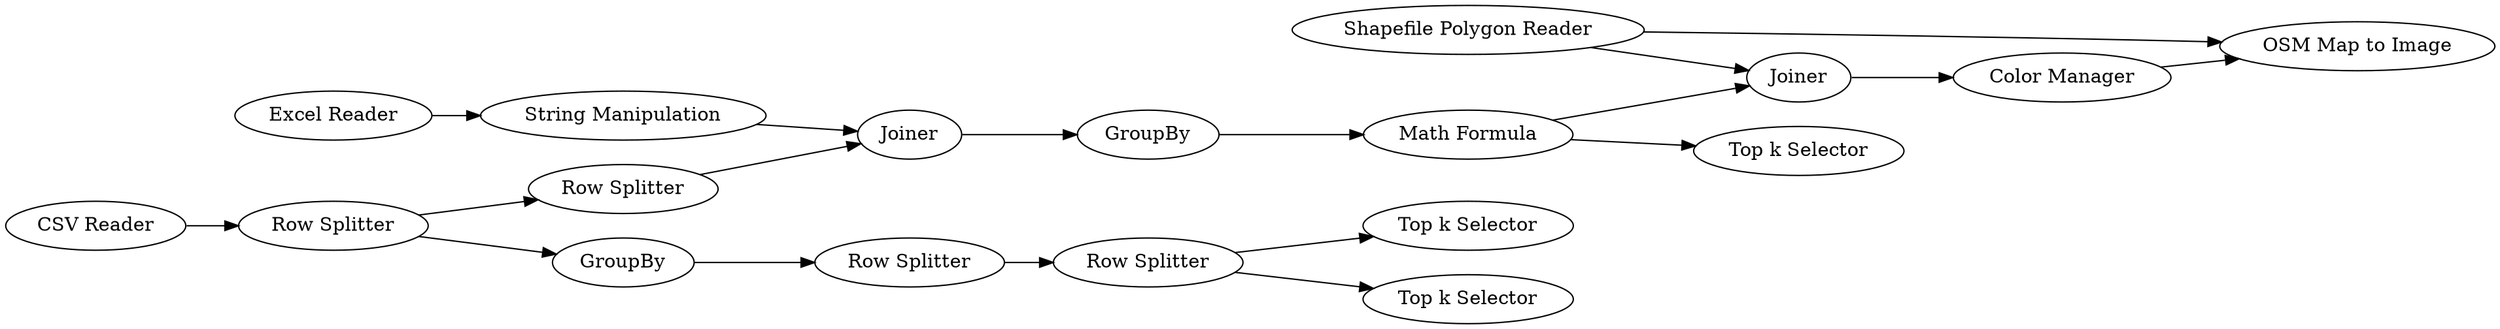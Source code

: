 digraph {
	812 -> 813
	18 -> 23
	813 -> 811
	25 -> 813
	812 -> 815
	2 -> 10
	16 -> 24
	15 -> 16
	1 -> 15
	27 -> 16
	22 -> 18
	24 -> 25
	10 -> 20
	25 -> 26
	10 -> 27
	811 -> 815
	18 -> 21
	20 -> 22
	812 [label="Shapefile Polygon Reader"]
	16 [label=Joiner]
	27 [label="Row Splitter"]
	24 [label=GroupBy]
	20 [label=GroupBy]
	1 [label="Excel Reader"]
	22 [label="Row Splitter"]
	813 [label=Joiner]
	23 [label="Top k Selector"]
	18 [label="Row Splitter"]
	21 [label="Top k Selector"]
	26 [label="Top k Selector"]
	811 [label="Color Manager"]
	15 [label="String Manipulation"]
	25 [label="Math Formula"]
	815 [label="OSM Map to Image"]
	2 [label="CSV Reader"]
	10 [label="Row Splitter"]
	rankdir=LR
}
